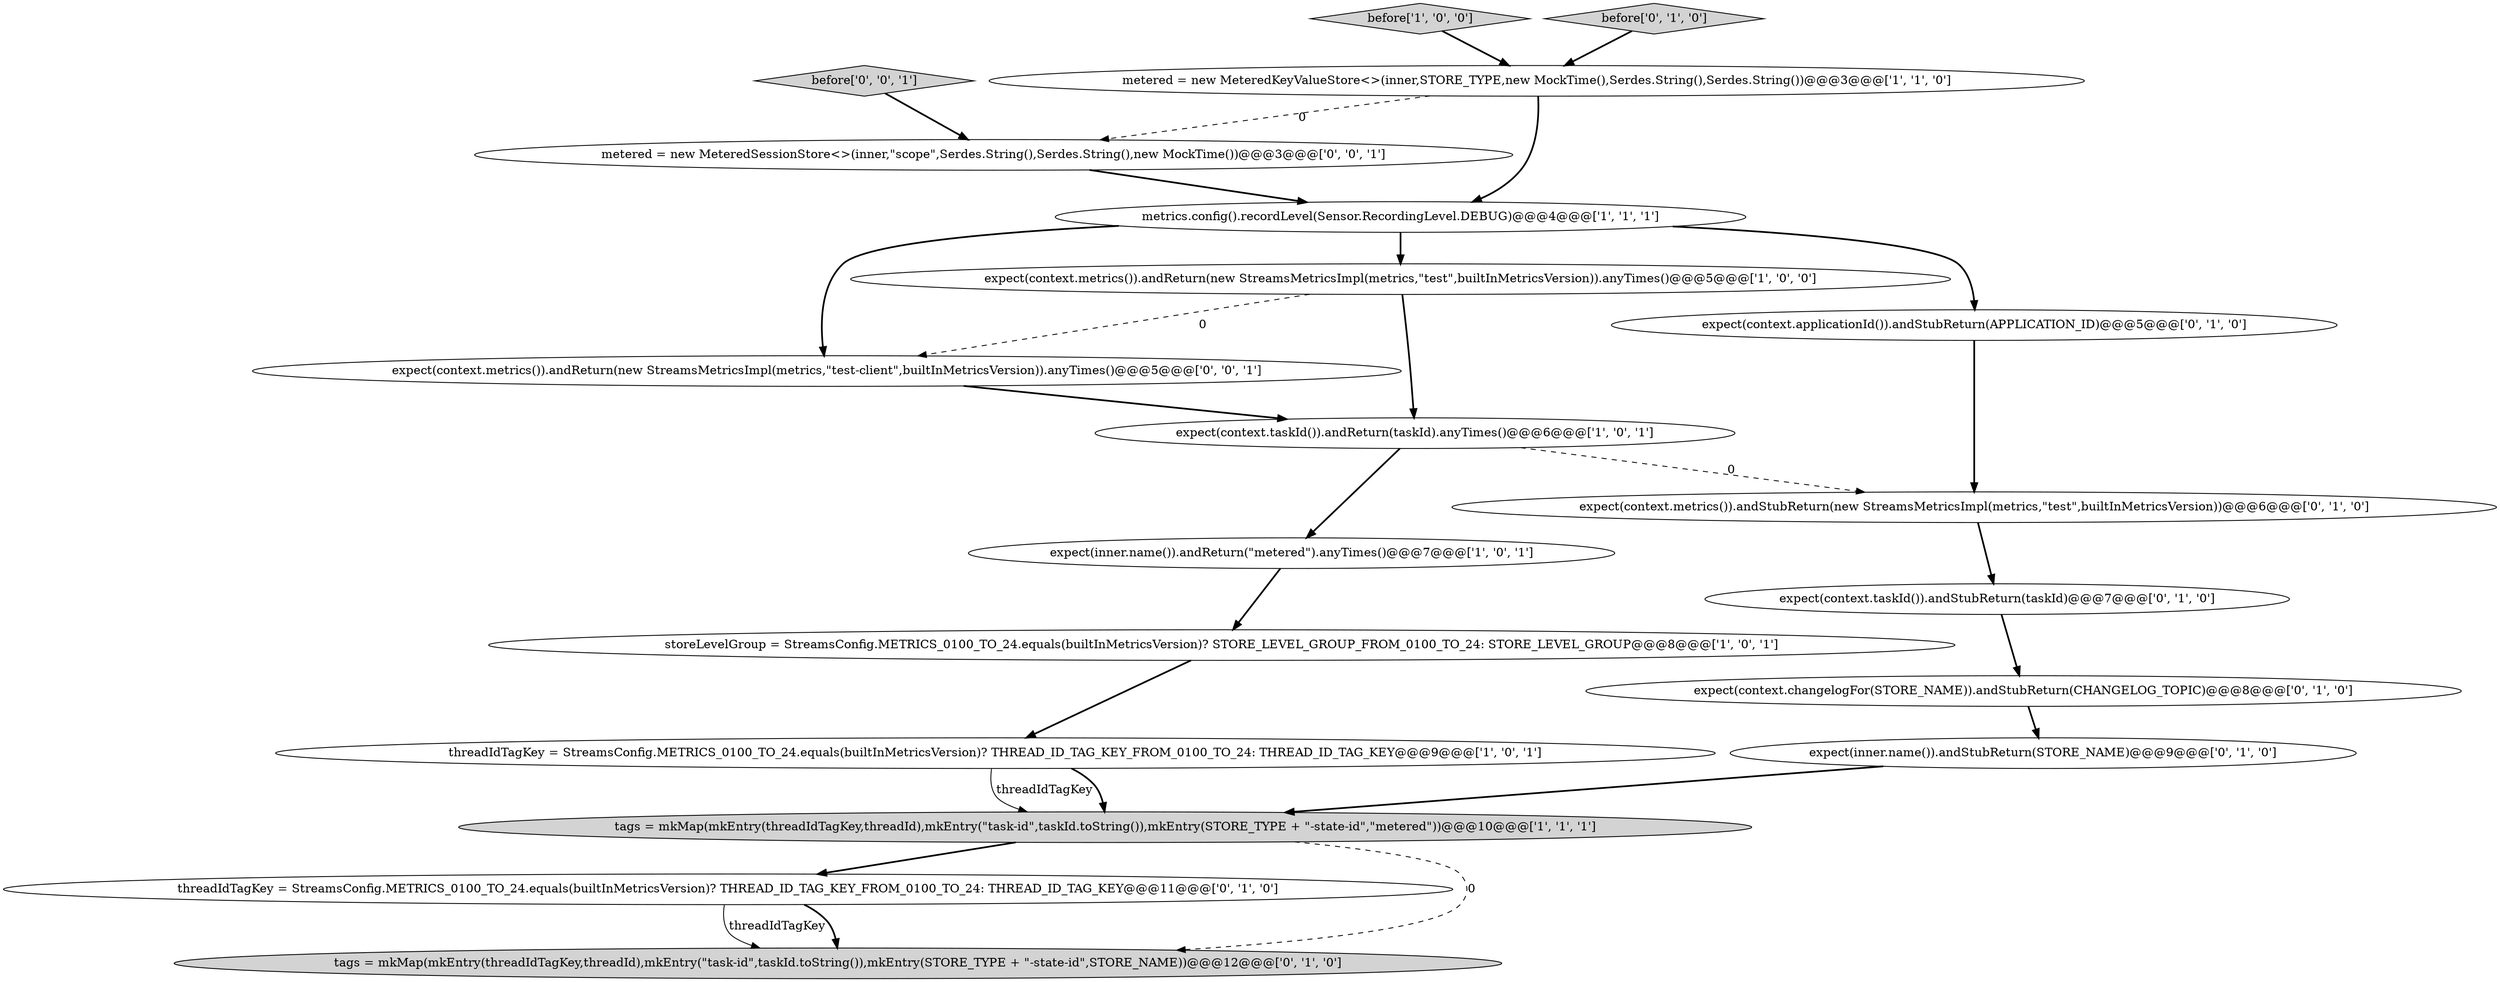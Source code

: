 digraph {
11 [style = filled, label = "threadIdTagKey = StreamsConfig.METRICS_0100_TO_24.equals(builtInMetricsVersion)? THREAD_ID_TAG_KEY_FROM_0100_TO_24: THREAD_ID_TAG_KEY@@@11@@@['0', '1', '0']", fillcolor = white, shape = ellipse image = "AAA0AAABBB2BBB"];
18 [style = filled, label = "expect(context.metrics()).andReturn(new StreamsMetricsImpl(metrics,\"test-client\",builtInMetricsVersion)).anyTimes()@@@5@@@['0', '0', '1']", fillcolor = white, shape = ellipse image = "AAA0AAABBB3BBB"];
9 [style = filled, label = "tags = mkMap(mkEntry(threadIdTagKey,threadId),mkEntry(\"task-id\",taskId.toString()),mkEntry(STORE_TYPE + \"-state-id\",STORE_NAME))@@@12@@@['0', '1', '0']", fillcolor = lightgray, shape = ellipse image = "AAA1AAABBB2BBB"];
19 [style = filled, label = "before['0', '0', '1']", fillcolor = lightgray, shape = diamond image = "AAA0AAABBB3BBB"];
6 [style = filled, label = "before['1', '0', '0']", fillcolor = lightgray, shape = diamond image = "AAA0AAABBB1BBB"];
5 [style = filled, label = "threadIdTagKey = StreamsConfig.METRICS_0100_TO_24.equals(builtInMetricsVersion)? THREAD_ID_TAG_KEY_FROM_0100_TO_24: THREAD_ID_TAG_KEY@@@9@@@['1', '0', '1']", fillcolor = white, shape = ellipse image = "AAA0AAABBB1BBB"];
7 [style = filled, label = "expect(context.taskId()).andReturn(taskId).anyTimes()@@@6@@@['1', '0', '1']", fillcolor = white, shape = ellipse image = "AAA0AAABBB1BBB"];
13 [style = filled, label = "expect(context.taskId()).andStubReturn(taskId)@@@7@@@['0', '1', '0']", fillcolor = white, shape = ellipse image = "AAA0AAABBB2BBB"];
14 [style = filled, label = "before['0', '1', '0']", fillcolor = lightgray, shape = diamond image = "AAA0AAABBB2BBB"];
3 [style = filled, label = "expect(context.metrics()).andReturn(new StreamsMetricsImpl(metrics,\"test\",builtInMetricsVersion)).anyTimes()@@@5@@@['1', '0', '0']", fillcolor = white, shape = ellipse image = "AAA0AAABBB1BBB"];
4 [style = filled, label = "expect(inner.name()).andReturn(\"metered\").anyTimes()@@@7@@@['1', '0', '1']", fillcolor = white, shape = ellipse image = "AAA0AAABBB1BBB"];
2 [style = filled, label = "storeLevelGroup = StreamsConfig.METRICS_0100_TO_24.equals(builtInMetricsVersion)? STORE_LEVEL_GROUP_FROM_0100_TO_24: STORE_LEVEL_GROUP@@@8@@@['1', '0', '1']", fillcolor = white, shape = ellipse image = "AAA0AAABBB1BBB"];
10 [style = filled, label = "expect(inner.name()).andStubReturn(STORE_NAME)@@@9@@@['0', '1', '0']", fillcolor = white, shape = ellipse image = "AAA1AAABBB2BBB"];
15 [style = filled, label = "expect(context.changelogFor(STORE_NAME)).andStubReturn(CHANGELOG_TOPIC)@@@8@@@['0', '1', '0']", fillcolor = white, shape = ellipse image = "AAA1AAABBB2BBB"];
17 [style = filled, label = "metered = new MeteredSessionStore<>(inner,\"scope\",Serdes.String(),Serdes.String(),new MockTime())@@@3@@@['0', '0', '1']", fillcolor = white, shape = ellipse image = "AAA0AAABBB3BBB"];
1 [style = filled, label = "metered = new MeteredKeyValueStore<>(inner,STORE_TYPE,new MockTime(),Serdes.String(),Serdes.String())@@@3@@@['1', '1', '0']", fillcolor = white, shape = ellipse image = "AAA0AAABBB1BBB"];
16 [style = filled, label = "expect(context.metrics()).andStubReturn(new StreamsMetricsImpl(metrics,\"test\",builtInMetricsVersion))@@@6@@@['0', '1', '0']", fillcolor = white, shape = ellipse image = "AAA1AAABBB2BBB"];
12 [style = filled, label = "expect(context.applicationId()).andStubReturn(APPLICATION_ID)@@@5@@@['0', '1', '0']", fillcolor = white, shape = ellipse image = "AAA0AAABBB2BBB"];
8 [style = filled, label = "tags = mkMap(mkEntry(threadIdTagKey,threadId),mkEntry(\"task-id\",taskId.toString()),mkEntry(STORE_TYPE + \"-state-id\",\"metered\"))@@@10@@@['1', '1', '1']", fillcolor = lightgray, shape = ellipse image = "AAA0AAABBB1BBB"];
0 [style = filled, label = "metrics.config().recordLevel(Sensor.RecordingLevel.DEBUG)@@@4@@@['1', '1', '1']", fillcolor = white, shape = ellipse image = "AAA0AAABBB1BBB"];
5->8 [style = solid, label="threadIdTagKey"];
13->15 [style = bold, label=""];
5->8 [style = bold, label=""];
2->5 [style = bold, label=""];
11->9 [style = solid, label="threadIdTagKey"];
10->8 [style = bold, label=""];
11->9 [style = bold, label=""];
0->3 [style = bold, label=""];
16->13 [style = bold, label=""];
3->7 [style = bold, label=""];
4->2 [style = bold, label=""];
12->16 [style = bold, label=""];
14->1 [style = bold, label=""];
8->9 [style = dashed, label="0"];
8->11 [style = bold, label=""];
0->12 [style = bold, label=""];
7->4 [style = bold, label=""];
19->17 [style = bold, label=""];
3->18 [style = dashed, label="0"];
7->16 [style = dashed, label="0"];
1->17 [style = dashed, label="0"];
6->1 [style = bold, label=""];
15->10 [style = bold, label=""];
0->18 [style = bold, label=""];
17->0 [style = bold, label=""];
1->0 [style = bold, label=""];
18->7 [style = bold, label=""];
}
